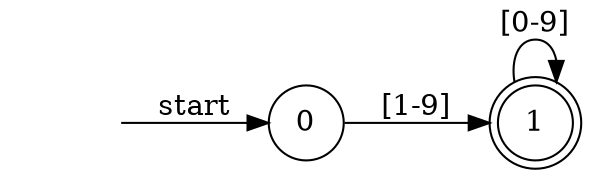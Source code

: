 digraph finite_state_machine {
  rankdir=LR;

  node [shape = doublecircle]; 1;
  node [shape = circle] 0;
  node [shape = plaintext, label = ""]; start;

  start -> 0 [ label = "start"];
  0 -> 1 [ label = "[1-9]" ];
  1 -> 1 [ label = "[0-9]" ];
}